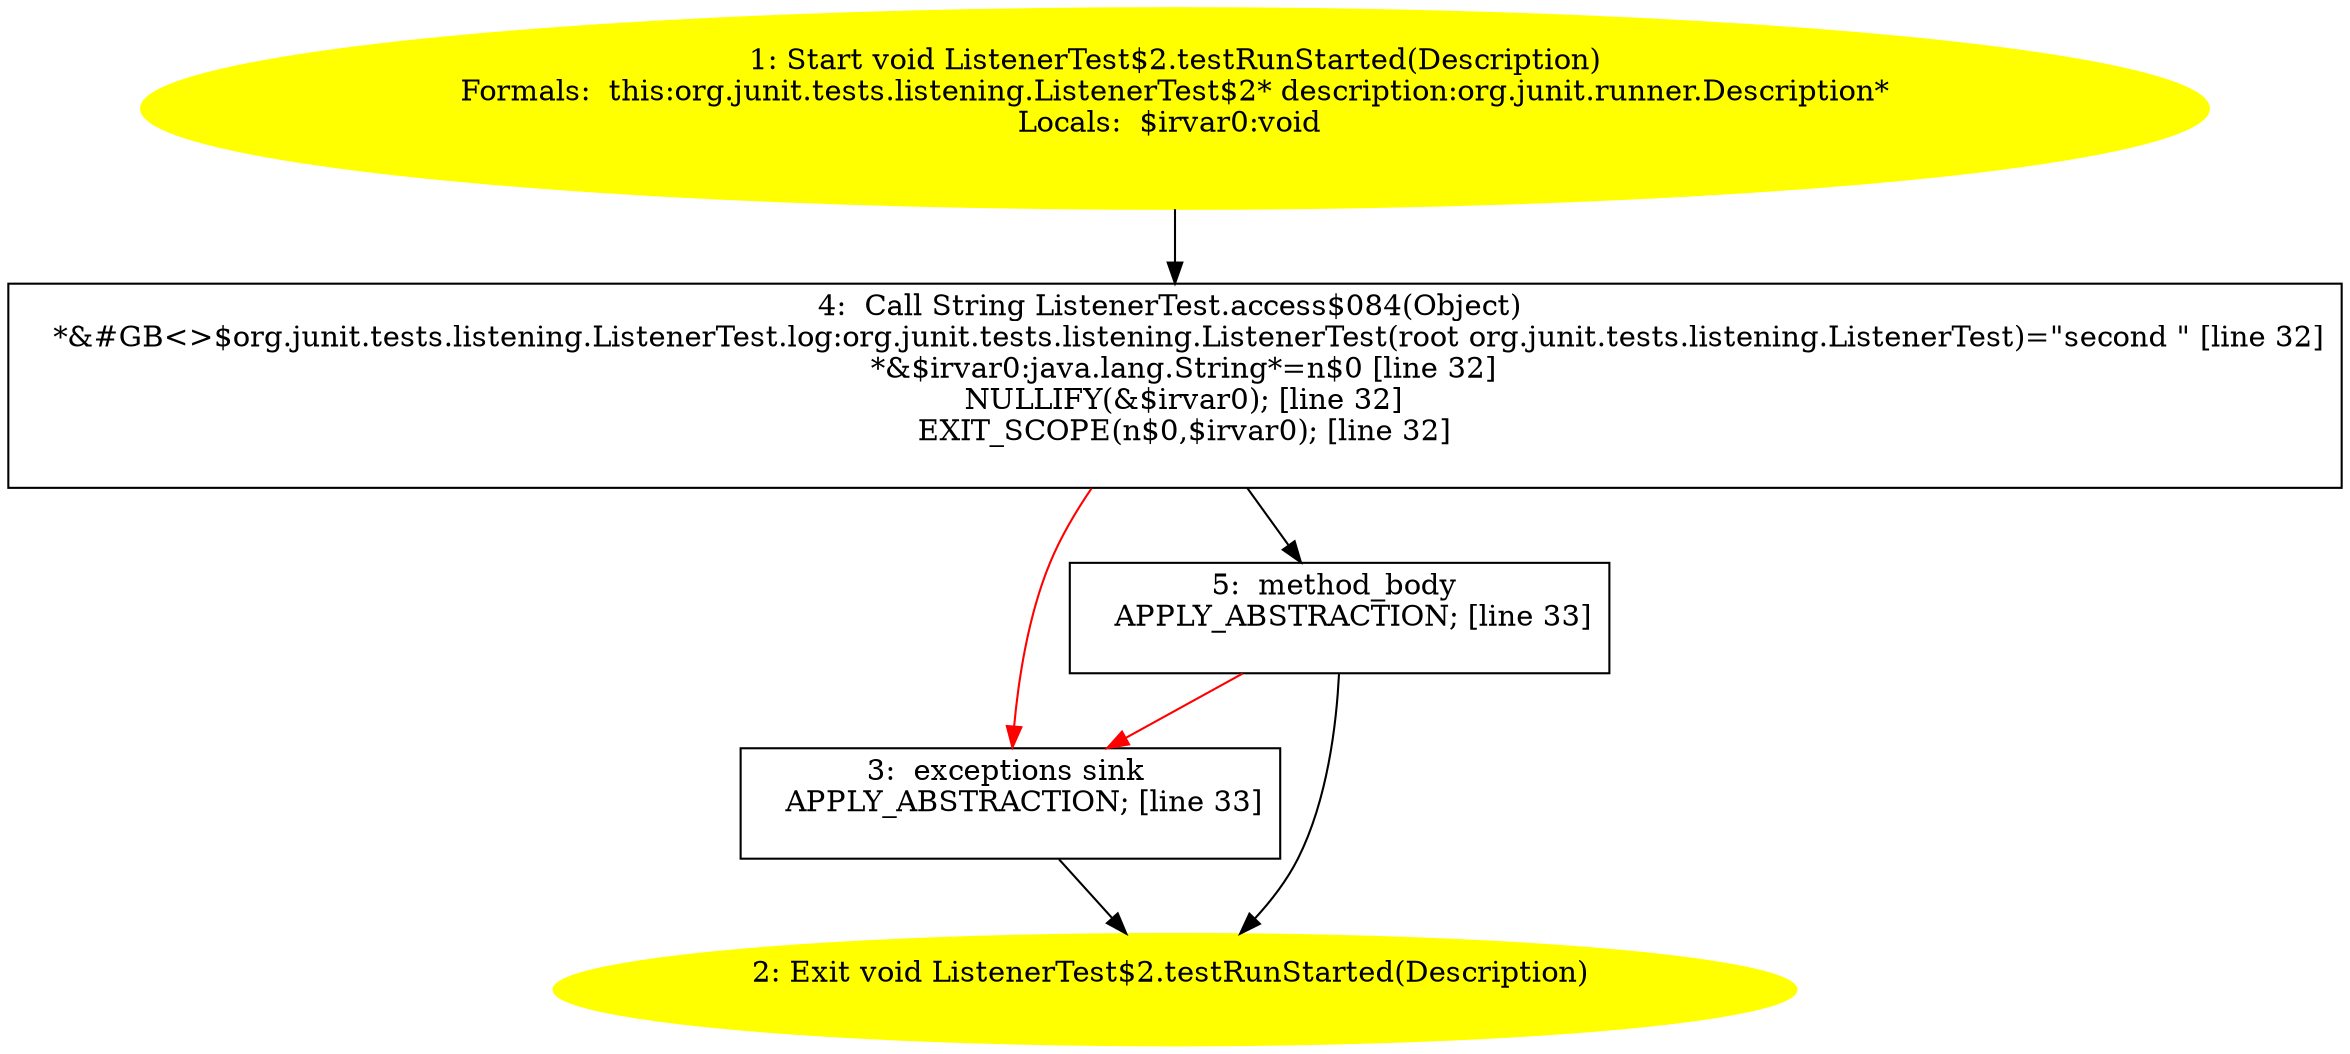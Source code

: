 /* @generated */
digraph cfg {
"org.junit.tests.listening.ListenerTest$2.testRunStarted(org.junit.runner.Description):void.715fe0b961cd57806e644a3311f4060d_1" [label="1: Start void ListenerTest$2.testRunStarted(Description)\nFormals:  this:org.junit.tests.listening.ListenerTest$2* description:org.junit.runner.Description*\nLocals:  $irvar0:void \n  " color=yellow style=filled]
	

	 "org.junit.tests.listening.ListenerTest$2.testRunStarted(org.junit.runner.Description):void.715fe0b961cd57806e644a3311f4060d_1" -> "org.junit.tests.listening.ListenerTest$2.testRunStarted(org.junit.runner.Description):void.715fe0b961cd57806e644a3311f4060d_4" ;
"org.junit.tests.listening.ListenerTest$2.testRunStarted(org.junit.runner.Description):void.715fe0b961cd57806e644a3311f4060d_2" [label="2: Exit void ListenerTest$2.testRunStarted(Description) \n  " color=yellow style=filled]
	

"org.junit.tests.listening.ListenerTest$2.testRunStarted(org.junit.runner.Description):void.715fe0b961cd57806e644a3311f4060d_3" [label="3:  exceptions sink \n   APPLY_ABSTRACTION; [line 33]\n " shape="box"]
	

	 "org.junit.tests.listening.ListenerTest$2.testRunStarted(org.junit.runner.Description):void.715fe0b961cd57806e644a3311f4060d_3" -> "org.junit.tests.listening.ListenerTest$2.testRunStarted(org.junit.runner.Description):void.715fe0b961cd57806e644a3311f4060d_2" ;
"org.junit.tests.listening.ListenerTest$2.testRunStarted(org.junit.runner.Description):void.715fe0b961cd57806e644a3311f4060d_4" [label="4:  Call String ListenerTest.access$084(Object) \n   *&#GB<>$org.junit.tests.listening.ListenerTest.log:org.junit.tests.listening.ListenerTest(root org.junit.tests.listening.ListenerTest)=\"second \" [line 32]\n  *&$irvar0:java.lang.String*=n$0 [line 32]\n  NULLIFY(&$irvar0); [line 32]\n  EXIT_SCOPE(n$0,$irvar0); [line 32]\n " shape="box"]
	

	 "org.junit.tests.listening.ListenerTest$2.testRunStarted(org.junit.runner.Description):void.715fe0b961cd57806e644a3311f4060d_4" -> "org.junit.tests.listening.ListenerTest$2.testRunStarted(org.junit.runner.Description):void.715fe0b961cd57806e644a3311f4060d_5" ;
	 "org.junit.tests.listening.ListenerTest$2.testRunStarted(org.junit.runner.Description):void.715fe0b961cd57806e644a3311f4060d_4" -> "org.junit.tests.listening.ListenerTest$2.testRunStarted(org.junit.runner.Description):void.715fe0b961cd57806e644a3311f4060d_3" [color="red" ];
"org.junit.tests.listening.ListenerTest$2.testRunStarted(org.junit.runner.Description):void.715fe0b961cd57806e644a3311f4060d_5" [label="5:  method_body \n   APPLY_ABSTRACTION; [line 33]\n " shape="box"]
	

	 "org.junit.tests.listening.ListenerTest$2.testRunStarted(org.junit.runner.Description):void.715fe0b961cd57806e644a3311f4060d_5" -> "org.junit.tests.listening.ListenerTest$2.testRunStarted(org.junit.runner.Description):void.715fe0b961cd57806e644a3311f4060d_2" ;
	 "org.junit.tests.listening.ListenerTest$2.testRunStarted(org.junit.runner.Description):void.715fe0b961cd57806e644a3311f4060d_5" -> "org.junit.tests.listening.ListenerTest$2.testRunStarted(org.junit.runner.Description):void.715fe0b961cd57806e644a3311f4060d_3" [color="red" ];
}
